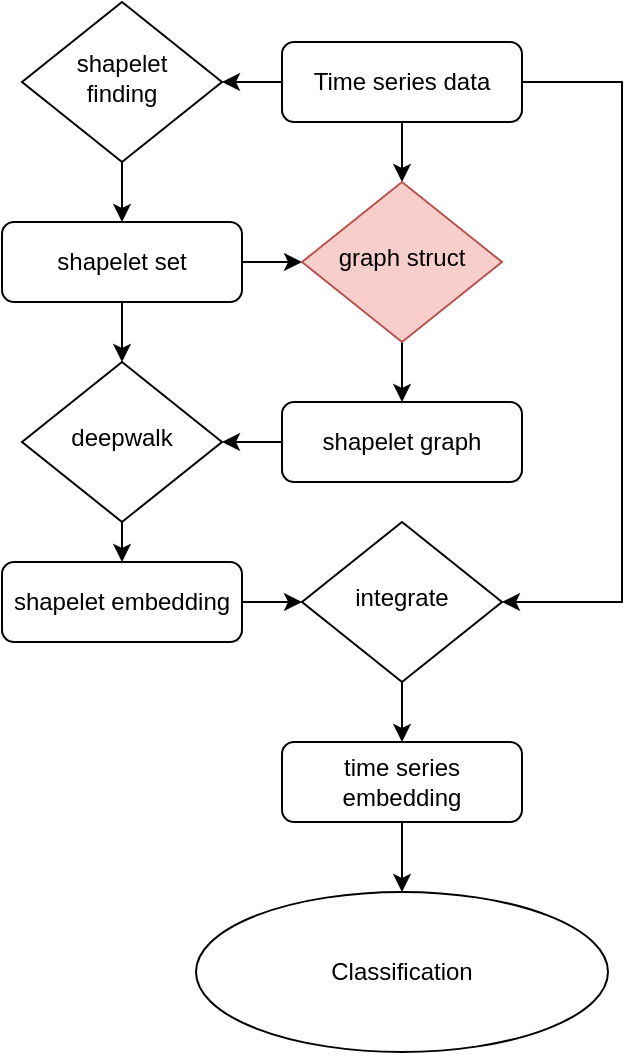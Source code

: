 <mxfile version="21.5.0" type="github" pages="2">
  <diagram id="C5RBs43oDa-KdzZeNtuy" name="Page-1">
    <mxGraphModel dx="1379" dy="764" grid="1" gridSize="10" guides="1" tooltips="1" connect="1" arrows="1" fold="1" page="1" pageScale="1" pageWidth="827" pageHeight="1169" math="0" shadow="0">
      <root>
        <mxCell id="WIyWlLk6GJQsqaUBKTNV-0" />
        <mxCell id="WIyWlLk6GJQsqaUBKTNV-1" parent="WIyWlLk6GJQsqaUBKTNV-0" />
        <mxCell id="7MRnKOmGzaY90ka3YE-e-30" style="edgeStyle=orthogonalEdgeStyle;rounded=0;orthogonalLoop=1;jettySize=auto;html=1;exitX=0.5;exitY=1;exitDx=0;exitDy=0;" parent="WIyWlLk6GJQsqaUBKTNV-1" source="WIyWlLk6GJQsqaUBKTNV-3" target="7MRnKOmGzaY90ka3YE-e-1" edge="1">
          <mxGeometry relative="1" as="geometry" />
        </mxCell>
        <mxCell id="7MRnKOmGzaY90ka3YE-e-32" style="edgeStyle=orthogonalEdgeStyle;rounded=0;orthogonalLoop=1;jettySize=auto;html=1;exitX=0;exitY=0.5;exitDx=0;exitDy=0;entryX=1;entryY=0.5;entryDx=0;entryDy=0;" parent="WIyWlLk6GJQsqaUBKTNV-1" source="WIyWlLk6GJQsqaUBKTNV-3" target="WIyWlLk6GJQsqaUBKTNV-6" edge="1">
          <mxGeometry relative="1" as="geometry" />
        </mxCell>
        <mxCell id="7MRnKOmGzaY90ka3YE-e-37" style="edgeStyle=orthogonalEdgeStyle;rounded=0;orthogonalLoop=1;jettySize=auto;html=1;exitX=1;exitY=0.5;exitDx=0;exitDy=0;entryX=1;entryY=0.5;entryDx=0;entryDy=0;" parent="WIyWlLk6GJQsqaUBKTNV-1" source="WIyWlLk6GJQsqaUBKTNV-3" target="7MRnKOmGzaY90ka3YE-e-20" edge="1">
          <mxGeometry relative="1" as="geometry">
            <Array as="points">
              <mxPoint x="330" y="100" />
              <mxPoint x="330" y="360" />
            </Array>
          </mxGeometry>
        </mxCell>
        <mxCell id="WIyWlLk6GJQsqaUBKTNV-3" value="Time series data" style="rounded=1;whiteSpace=wrap;html=1;fontSize=12;glass=0;strokeWidth=1;shadow=0;" parent="WIyWlLk6GJQsqaUBKTNV-1" vertex="1">
          <mxGeometry x="160" y="80" width="120" height="40" as="geometry" />
        </mxCell>
        <mxCell id="7MRnKOmGzaY90ka3YE-e-28" style="edgeStyle=orthogonalEdgeStyle;rounded=0;orthogonalLoop=1;jettySize=auto;html=1;exitX=0.5;exitY=1;exitDx=0;exitDy=0;entryX=0.5;entryY=0;entryDx=0;entryDy=0;" parent="WIyWlLk6GJQsqaUBKTNV-1" source="WIyWlLk6GJQsqaUBKTNV-6" target="WIyWlLk6GJQsqaUBKTNV-7" edge="1">
          <mxGeometry relative="1" as="geometry" />
        </mxCell>
        <mxCell id="WIyWlLk6GJQsqaUBKTNV-6" value="shapelet &lt;br&gt;finding" style="rhombus;whiteSpace=wrap;html=1;shadow=0;fontFamily=Helvetica;fontSize=12;align=center;strokeWidth=1;spacing=6;spacingTop=-4;" parent="WIyWlLk6GJQsqaUBKTNV-1" vertex="1">
          <mxGeometry x="30" y="60" width="100" height="80" as="geometry" />
        </mxCell>
        <mxCell id="7MRnKOmGzaY90ka3YE-e-31" style="edgeStyle=orthogonalEdgeStyle;rounded=0;orthogonalLoop=1;jettySize=auto;html=1;exitX=1;exitY=0.5;exitDx=0;exitDy=0;entryX=0;entryY=0.5;entryDx=0;entryDy=0;" parent="WIyWlLk6GJQsqaUBKTNV-1" source="WIyWlLk6GJQsqaUBKTNV-7" target="7MRnKOmGzaY90ka3YE-e-1" edge="1">
          <mxGeometry relative="1" as="geometry" />
        </mxCell>
        <mxCell id="7MRnKOmGzaY90ka3YE-e-33" style="edgeStyle=orthogonalEdgeStyle;rounded=0;orthogonalLoop=1;jettySize=auto;html=1;exitX=0.5;exitY=1;exitDx=0;exitDy=0;entryX=0.5;entryY=0;entryDx=0;entryDy=0;" parent="WIyWlLk6GJQsqaUBKTNV-1" source="WIyWlLk6GJQsqaUBKTNV-7" target="7MRnKOmGzaY90ka3YE-e-6" edge="1">
          <mxGeometry relative="1" as="geometry" />
        </mxCell>
        <mxCell id="WIyWlLk6GJQsqaUBKTNV-7" value="shapelet set" style="rounded=1;whiteSpace=wrap;html=1;fontSize=12;glass=0;strokeWidth=1;shadow=0;" parent="WIyWlLk6GJQsqaUBKTNV-1" vertex="1">
          <mxGeometry x="20" y="170" width="120" height="40" as="geometry" />
        </mxCell>
        <mxCell id="7MRnKOmGzaY90ka3YE-e-14" style="edgeStyle=orthogonalEdgeStyle;rounded=0;orthogonalLoop=1;jettySize=auto;html=1;exitX=0.5;exitY=1;exitDx=0;exitDy=0;entryX=0.5;entryY=0;entryDx=0;entryDy=0;" parent="WIyWlLk6GJQsqaUBKTNV-1" source="7MRnKOmGzaY90ka3YE-e-1" target="7MRnKOmGzaY90ka3YE-e-4" edge="1">
          <mxGeometry relative="1" as="geometry" />
        </mxCell>
        <mxCell id="7MRnKOmGzaY90ka3YE-e-1" value="graph struct" style="rhombus;whiteSpace=wrap;html=1;shadow=0;fontFamily=Helvetica;fontSize=12;align=center;strokeWidth=1;spacing=6;spacingTop=-4;fillColor=#f8cecc;strokeColor=#b85450;" parent="WIyWlLk6GJQsqaUBKTNV-1" vertex="1">
          <mxGeometry x="170" y="150" width="100" height="80" as="geometry" />
        </mxCell>
        <mxCell id="7MRnKOmGzaY90ka3YE-e-34" style="edgeStyle=orthogonalEdgeStyle;rounded=0;orthogonalLoop=1;jettySize=auto;html=1;exitX=0;exitY=0.5;exitDx=0;exitDy=0;" parent="WIyWlLk6GJQsqaUBKTNV-1" source="7MRnKOmGzaY90ka3YE-e-4" target="7MRnKOmGzaY90ka3YE-e-6" edge="1">
          <mxGeometry relative="1" as="geometry" />
        </mxCell>
        <mxCell id="7MRnKOmGzaY90ka3YE-e-4" value="shapelet graph" style="rounded=1;whiteSpace=wrap;html=1;fontSize=12;glass=0;strokeWidth=1;shadow=0;" parent="WIyWlLk6GJQsqaUBKTNV-1" vertex="1">
          <mxGeometry x="160" y="260" width="120" height="40" as="geometry" />
        </mxCell>
        <mxCell id="7MRnKOmGzaY90ka3YE-e-36" style="edgeStyle=orthogonalEdgeStyle;rounded=0;orthogonalLoop=1;jettySize=auto;html=1;exitX=0.5;exitY=1;exitDx=0;exitDy=0;entryX=0.5;entryY=0;entryDx=0;entryDy=0;" parent="WIyWlLk6GJQsqaUBKTNV-1" source="7MRnKOmGzaY90ka3YE-e-6" target="7MRnKOmGzaY90ka3YE-e-10" edge="1">
          <mxGeometry relative="1" as="geometry" />
        </mxCell>
        <mxCell id="7MRnKOmGzaY90ka3YE-e-6" value="deepwalk" style="rhombus;whiteSpace=wrap;html=1;shadow=0;fontFamily=Helvetica;fontSize=12;align=center;strokeWidth=1;spacing=6;spacingTop=-4;" parent="WIyWlLk6GJQsqaUBKTNV-1" vertex="1">
          <mxGeometry x="30" y="240" width="100" height="80" as="geometry" />
        </mxCell>
        <mxCell id="7MRnKOmGzaY90ka3YE-e-21" style="edgeStyle=orthogonalEdgeStyle;rounded=0;orthogonalLoop=1;jettySize=auto;html=1;exitX=1;exitY=0.5;exitDx=0;exitDy=0;entryX=0;entryY=0.5;entryDx=0;entryDy=0;" parent="WIyWlLk6GJQsqaUBKTNV-1" source="7MRnKOmGzaY90ka3YE-e-10" target="7MRnKOmGzaY90ka3YE-e-20" edge="1">
          <mxGeometry relative="1" as="geometry" />
        </mxCell>
        <mxCell id="7MRnKOmGzaY90ka3YE-e-10" value="shapelet embedding" style="rounded=1;whiteSpace=wrap;html=1;fontSize=12;glass=0;strokeWidth=1;shadow=0;" parent="WIyWlLk6GJQsqaUBKTNV-1" vertex="1">
          <mxGeometry x="20" y="340" width="120" height="40" as="geometry" />
        </mxCell>
        <mxCell id="7MRnKOmGzaY90ka3YE-e-24" style="edgeStyle=orthogonalEdgeStyle;rounded=0;orthogonalLoop=1;jettySize=auto;html=1;exitX=0.5;exitY=1;exitDx=0;exitDy=0;entryX=0.5;entryY=0;entryDx=0;entryDy=0;" parent="WIyWlLk6GJQsqaUBKTNV-1" source="7MRnKOmGzaY90ka3YE-e-20" target="7MRnKOmGzaY90ka3YE-e-23" edge="1">
          <mxGeometry relative="1" as="geometry" />
        </mxCell>
        <mxCell id="7MRnKOmGzaY90ka3YE-e-20" value="integrate" style="rhombus;whiteSpace=wrap;html=1;shadow=0;fontFamily=Helvetica;fontSize=12;align=center;strokeWidth=1;spacing=6;spacingTop=-4;" parent="WIyWlLk6GJQsqaUBKTNV-1" vertex="1">
          <mxGeometry x="170" y="320" width="100" height="80" as="geometry" />
        </mxCell>
        <mxCell id="7MRnKOmGzaY90ka3YE-e-26" style="edgeStyle=orthogonalEdgeStyle;rounded=0;orthogonalLoop=1;jettySize=auto;html=1;exitX=0.5;exitY=1;exitDx=0;exitDy=0;entryX=0.5;entryY=0;entryDx=0;entryDy=0;" parent="WIyWlLk6GJQsqaUBKTNV-1" source="7MRnKOmGzaY90ka3YE-e-23" target="7MRnKOmGzaY90ka3YE-e-25" edge="1">
          <mxGeometry relative="1" as="geometry" />
        </mxCell>
        <mxCell id="7MRnKOmGzaY90ka3YE-e-23" value="time series embedding" style="rounded=1;whiteSpace=wrap;html=1;fontSize=12;glass=0;strokeWidth=1;shadow=0;" parent="WIyWlLk6GJQsqaUBKTNV-1" vertex="1">
          <mxGeometry x="160" y="430" width="120" height="40" as="geometry" />
        </mxCell>
        <mxCell id="7MRnKOmGzaY90ka3YE-e-25" value="Classification" style="ellipse;whiteSpace=wrap;html=1;" parent="WIyWlLk6GJQsqaUBKTNV-1" vertex="1">
          <mxGeometry x="117" y="505" width="206" height="80" as="geometry" />
        </mxCell>
      </root>
    </mxGraphModel>
  </diagram>
  <diagram id="Pn-AFN1YdyvJqh9NWilr" name="第 2 页">
    <mxGraphModel dx="1379" dy="764" grid="1" gridSize="10" guides="1" tooltips="1" connect="1" arrows="1" fold="1" page="1" pageScale="1" pageWidth="827" pageHeight="1169" math="0" shadow="0">
      <root>
        <mxCell id="0" />
        <mxCell id="1" parent="0" />
        <mxCell id="MzZQAJzq8LCNtKySXTal-1" value="" style="endArrow=classic;html=1;rounded=0;" edge="1" parent="1">
          <mxGeometry width="50" height="50" relative="1" as="geometry">
            <mxPoint x="120" y="230" as="sourcePoint" />
            <mxPoint x="330" y="190" as="targetPoint" />
            <Array as="points">
              <mxPoint x="130" y="200" />
              <mxPoint x="160" y="250" />
              <mxPoint x="190" y="220" />
              <mxPoint x="220" y="260" />
              <mxPoint x="240" y="170" />
              <mxPoint x="270" y="220" />
              <mxPoint x="280" y="170" />
              <mxPoint x="300" y="240" />
            </Array>
          </mxGeometry>
        </mxCell>
        <mxCell id="MzZQAJzq8LCNtKySXTal-2" value="" style="endArrow=none;dashed=1;html=1;dashPattern=1 3;strokeWidth=2;rounded=0;" edge="1" parent="1">
          <mxGeometry width="50" height="50" relative="1" as="geometry">
            <mxPoint x="240" y="280" as="sourcePoint" />
            <mxPoint x="240" y="150" as="targetPoint" />
          </mxGeometry>
        </mxCell>
        <mxCell id="MzZQAJzq8LCNtKySXTal-3" value="segment s" style="text;html=1;align=center;verticalAlign=middle;resizable=0;points=[];autosize=1;strokeColor=none;fillColor=none;" vertex="1" parent="1">
          <mxGeometry x="140" y="130" width="80" height="30" as="geometry" />
        </mxCell>
        <mxCell id="MzZQAJzq8LCNtKySXTal-4" value="segment s+1" style="text;html=1;align=center;verticalAlign=middle;resizable=0;points=[];autosize=1;strokeColor=none;fillColor=none;" vertex="1" parent="1">
          <mxGeometry x="255" y="130" width="90" height="30" as="geometry" />
        </mxCell>
        <mxCell id="MzZQAJzq8LCNtKySXTal-5" value="" style="endArrow=classic;html=1;rounded=0;" edge="1" parent="1">
          <mxGeometry width="50" height="50" relative="1" as="geometry">
            <mxPoint x="120" y="360" as="sourcePoint" />
            <mxPoint x="240" y="310" as="targetPoint" />
            <Array as="points">
              <mxPoint x="140" y="310" />
              <mxPoint x="170" y="370" />
              <mxPoint x="200" y="320" />
            </Array>
          </mxGeometry>
        </mxCell>
        <mxCell id="MzZQAJzq8LCNtKySXTal-6" value="" style="endArrow=classic;html=1;rounded=0;" edge="1" parent="1">
          <mxGeometry width="50" height="50" relative="1" as="geometry">
            <mxPoint x="120" y="440" as="sourcePoint" />
            <mxPoint x="240" y="390" as="targetPoint" />
            <Array as="points">
              <mxPoint x="170" y="450" />
              <mxPoint x="200" y="400" />
              <mxPoint x="210" y="460" />
            </Array>
          </mxGeometry>
        </mxCell>
        <mxCell id="MzZQAJzq8LCNtKySXTal-7" value="" style="endArrow=classic;html=1;rounded=0;" edge="1" parent="1">
          <mxGeometry width="50" height="50" relative="1" as="geometry">
            <mxPoint x="120" y="530" as="sourcePoint" />
            <mxPoint x="240" y="480" as="targetPoint" />
            <Array as="points">
              <mxPoint x="200" y="490" />
            </Array>
          </mxGeometry>
        </mxCell>
        <mxCell id="MzZQAJzq8LCNtKySXTal-8" value="shapelet i 60%" style="text;html=1;align=center;verticalAlign=middle;resizable=0;points=[];autosize=1;strokeColor=none;fillColor=none;" vertex="1" parent="1">
          <mxGeometry x="10" y="318" width="100" height="30" as="geometry" />
        </mxCell>
        <mxCell id="MzZQAJzq8LCNtKySXTal-9" value="shapelet j 35%" style="text;html=1;align=center;verticalAlign=middle;resizable=0;points=[];autosize=1;strokeColor=none;fillColor=none;" vertex="1" parent="1">
          <mxGeometry x="10" y="410" width="100" height="30" as="geometry" />
        </mxCell>
        <mxCell id="MzZQAJzq8LCNtKySXTal-10" value="shapelet k 5%" style="text;html=1;align=center;verticalAlign=middle;resizable=0;points=[];autosize=1;strokeColor=none;fillColor=none;" vertex="1" parent="1">
          <mxGeometry x="10" y="500" width="100" height="30" as="geometry" />
        </mxCell>
        <mxCell id="MzZQAJzq8LCNtKySXTal-11" value="" style="endArrow=classic;html=1;rounded=0;" edge="1" parent="1">
          <mxGeometry width="50" height="50" relative="1" as="geometry">
            <mxPoint x="240" y="340" as="sourcePoint" />
            <mxPoint x="340" y="300" as="targetPoint" />
          </mxGeometry>
        </mxCell>
        <mxCell id="MzZQAJzq8LCNtKySXTal-12" value="" style="endArrow=classic;html=1;rounded=0;" edge="1" parent="1">
          <mxGeometry width="50" height="50" relative="1" as="geometry">
            <mxPoint x="245" y="410" as="sourcePoint" />
            <mxPoint x="345" y="400" as="targetPoint" />
            <Array as="points">
              <mxPoint x="275" y="440" />
              <mxPoint x="290" y="400" />
              <mxPoint x="320" y="450" />
            </Array>
          </mxGeometry>
        </mxCell>
        <mxCell id="MzZQAJzq8LCNtKySXTal-13" value="" style="endArrow=classic;html=1;rounded=0;" edge="1" parent="1">
          <mxGeometry width="50" height="50" relative="1" as="geometry">
            <mxPoint x="240" y="530" as="sourcePoint" />
            <mxPoint x="340" y="490" as="targetPoint" />
            <Array as="points">
              <mxPoint x="270" y="490" />
              <mxPoint x="310" y="540" />
            </Array>
          </mxGeometry>
        </mxCell>
        <mxCell id="MzZQAJzq8LCNtKySXTal-14" value="shapelet a 5%" style="text;html=1;align=center;verticalAlign=middle;resizable=0;points=[];autosize=1;strokeColor=none;fillColor=none;" vertex="1" parent="1">
          <mxGeometry x="364" y="300" width="100" height="30" as="geometry" />
        </mxCell>
        <mxCell id="MzZQAJzq8LCNtKySXTal-15" value="shapelet b 60%" style="text;html=1;align=center;verticalAlign=middle;resizable=0;points=[];autosize=1;strokeColor=none;fillColor=none;" vertex="1" parent="1">
          <mxGeometry x="359" y="392" width="110" height="30" as="geometry" />
        </mxCell>
        <mxCell id="MzZQAJzq8LCNtKySXTal-16" value="shapelet c 35%" style="text;html=1;align=center;verticalAlign=middle;resizable=0;points=[];autosize=1;strokeColor=none;fillColor=none;" vertex="1" parent="1">
          <mxGeometry x="359" y="482" width="110" height="30" as="geometry" />
        </mxCell>
      </root>
    </mxGraphModel>
  </diagram>
</mxfile>
